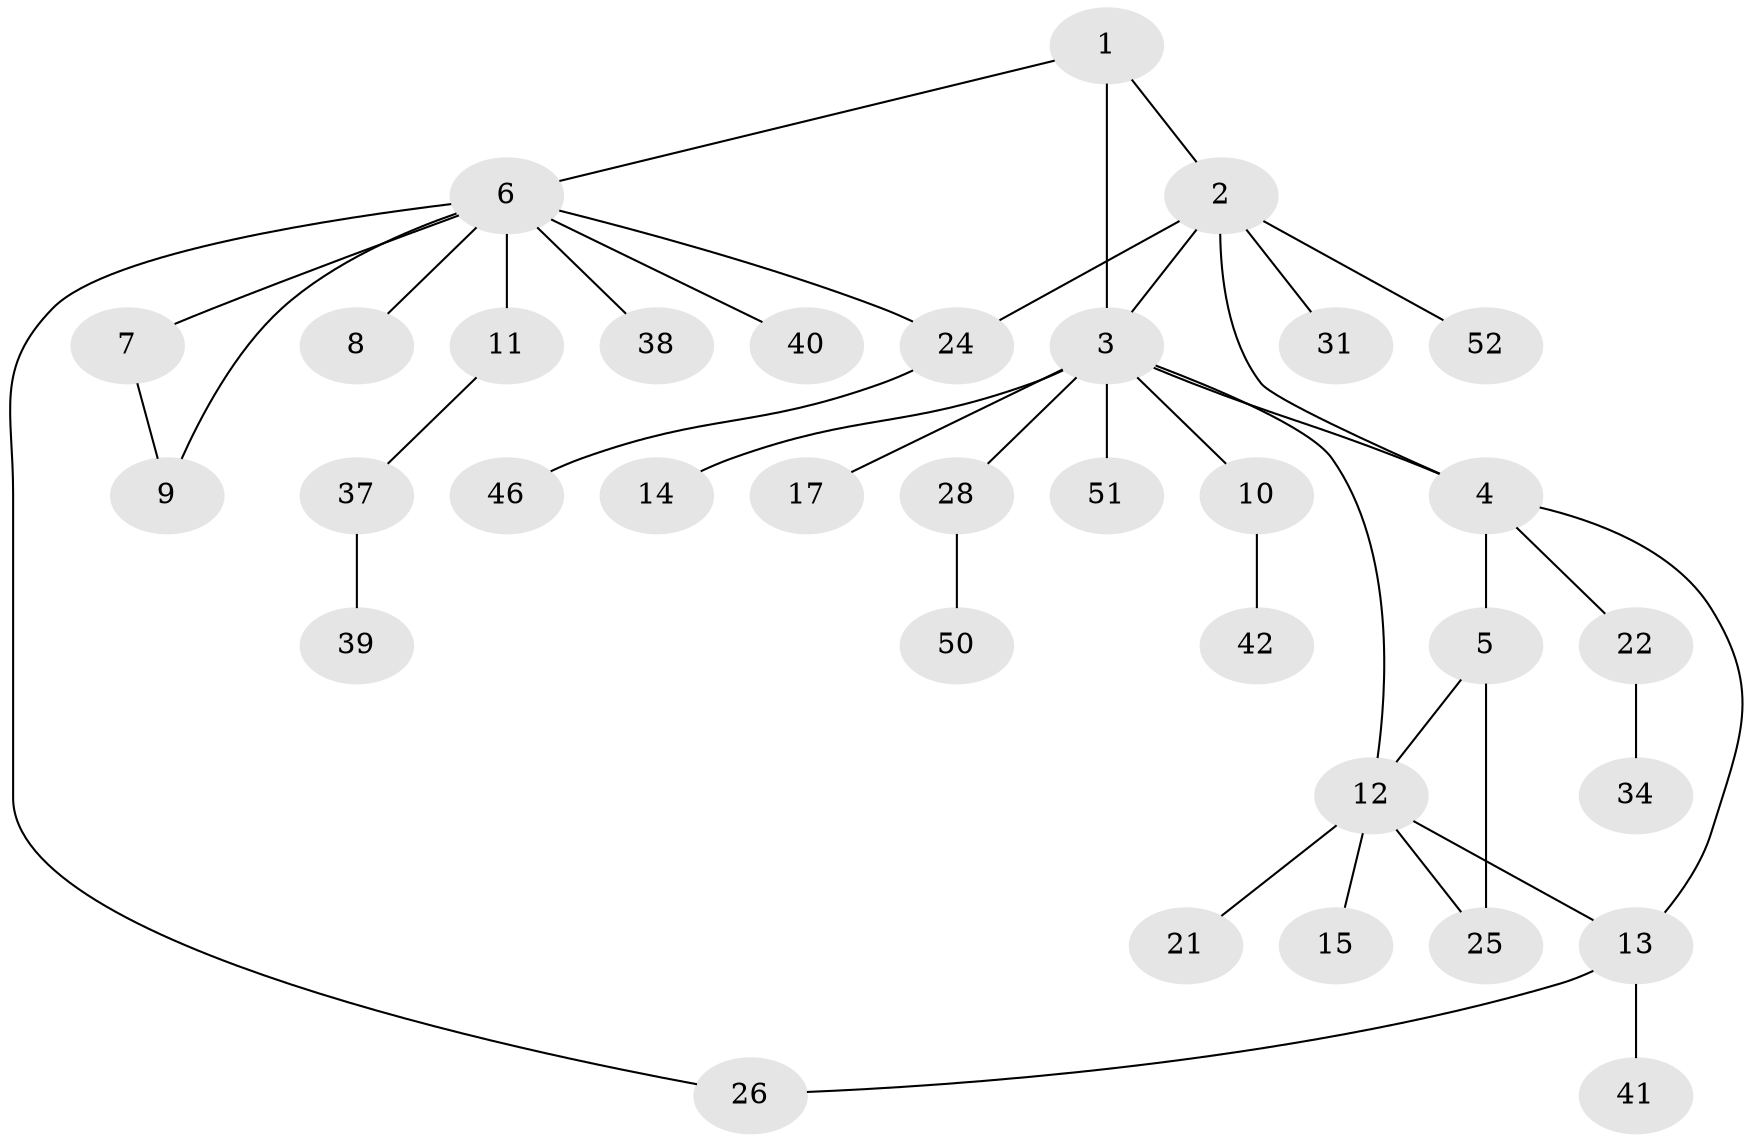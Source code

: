 // Generated by graph-tools (version 1.1) at 2025/23/03/03/25 07:23:31]
// undirected, 34 vertices, 41 edges
graph export_dot {
graph [start="1"]
  node [color=gray90,style=filled];
  1;
  2 [super="+18"];
  3 [super="+33"];
  4 [super="+35"];
  5 [super="+29"];
  6 [super="+19"];
  7 [super="+36"];
  8;
  9 [super="+20"];
  10 [super="+49"];
  11 [super="+23"];
  12 [super="+16"];
  13 [super="+30"];
  14;
  15;
  17 [super="+47"];
  21;
  22 [super="+44"];
  24 [super="+27"];
  25 [super="+32"];
  26;
  28;
  31;
  34;
  37 [super="+45"];
  38;
  39 [super="+43"];
  40;
  41;
  42 [super="+48"];
  46;
  50;
  51;
  52;
  1 -- 2;
  1 -- 6;
  1 -- 3;
  2 -- 3;
  2 -- 52;
  2 -- 31;
  2 -- 4;
  2 -- 24;
  3 -- 4;
  3 -- 10;
  3 -- 12;
  3 -- 14;
  3 -- 17;
  3 -- 28;
  3 -- 51;
  4 -- 5;
  4 -- 22;
  4 -- 13;
  5 -- 25;
  5 -- 12;
  6 -- 7;
  6 -- 8;
  6 -- 9;
  6 -- 11;
  6 -- 24;
  6 -- 26;
  6 -- 38;
  6 -- 40;
  7 -- 9;
  10 -- 42;
  11 -- 37;
  12 -- 13;
  12 -- 15;
  12 -- 21;
  12 -- 25;
  13 -- 41;
  13 -- 26;
  22 -- 34;
  24 -- 46;
  28 -- 50;
  37 -- 39;
}
